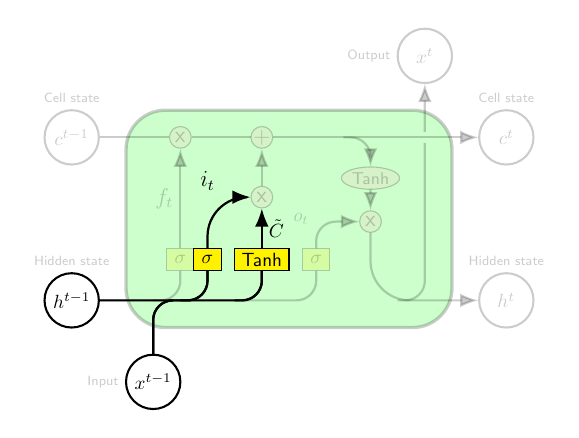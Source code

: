 % used to avoid putting the same thing several times...
% Command \empt{var1}{var2}
    \begin{tikzpicture}[
    % GLOBAL CFG
    font=\sf \scriptsize,
    >=LaTeX,
    scale = 0.69,
    every node/.style={scale=0.69},
    % Styles
    cell/.style={% For the main box
        rectangle, 
        rounded corners=5mm, 
        draw,
        very thick,
        },
    operator/.style={%For operators like +  and  x
        circle,
        draw,
        inner sep=-0.5pt,
        minimum height =.4cm,
        },
    function/.style={%For functions
        ellipse,
        draw,
        inner sep=1pt
        },
    ct/.style={% For external inputs and outputs
        circle,
        draw,
        line width = .75pt,
        minimum width=1cm,
        inner sep=1pt,
        },
    gt/.style={% For internal inputs
        rectangle,
        draw,
        minimum width=5mm,
        minimum height=4mm,
        inner sep=1pt
        },
    mylabel/.style={% something new that I have learned
        font=\scriptsize\sffamily ,
        opacity = 0.2]
        },
    ArrowC1/.style={% Arrows with rounded corners
        rounded corners=.25cm,
        thick,
        },
    ArrowC2/.style={% Arrows with big rounded corners
        rounded corners=.5cm,
        thick,
        },
    ]

%Start drawing the thing...    
    % Draw the cell: 
    \node [cell, minimum height =4cm, minimum width=6cm, fill = green
    , opacity=0.2] at (0,0){} ;

    % Draw inputs named ibox#
    \node [gt, fill = yellow, opacity = 0.2] (ibox1) at (-2,-0.75) {\normalsize $\sigma$}; % first sigma
    \node [gt, fill = yellow, opacity = 1.0] (ibox2) at (-1.5,-0.75) {\normalsize $\sigma$}; % second sigma
    \node [gt, minimum width=1cm, fill = yellow, opacity = 1.0] (ibox3) at (-0.5,-0.75) {\normalsize Tanh}; % 
    \node [gt, fill = yellow, opacity = 0.2] (ibox4) at (0.5,-0.75) {\normalsize $\sigma$}; % last sigmoid

    % Draw opérators   named mux# , add# and func# 
    % $\times$ istenfor x?
    \node [operator, fill = pink, opacity = 0.2] (mux1) at (-2,1.5) {\large x}; % cell state x
    \node [operator, fill = pink, opacity = 0.2] (add1) at (-0.5,1.5) {\large +}; % cell state +
    \node [operator, fill = pink, opacity = 0.2] (mux2) at (-0.5,0.4) {\large x}; %  (-0.5,0)
    \node [operator, fill = pink, opacity = 0.2] (mux3) at (1.5,-0.05) {\large x};
    \node [function, fill = pink, opacity = 0.2] (func1) at (1.5, 0.75) {\small Tanh};

    % Draw External inputs? named as basis c,h,x
    %\node[ct, label={[mylabel]Cell state}] (c) at (-4,1.5) {\empt{c}{t-1}};
    %\node[ct, label={[mylabel]Hidden state}, fill = purple, opacity =0.3] (h) at (-4,-1.5) {\empt{h}{t-1}};
    %\node[ct, label={[mylabel]left:Input}, fill = blue, opacity =0.3] (x) at (-2.5,-3) {\empt{x}{t}};
    
    % Removed labels , fill = purple, opacity =0.3
    \node[ct, label={[mylabel]Cell state}, opacity = 0.2] (c) at (-4,1.5) {\normalsize $c^{t-1}$};
    \node[ct, label={[mylabel]Hidden state}, opacity = 1.] (h) at (-4,-1.5) {\normalsize $h^{t-1}$};
    %\node[ct, label={[mylabel]left:Output}, opacity = 1.0] (x) at (-2.5,-3) {\normalsize $x^{t}$};
    \node[ct, label={[mylabel]left:Input}, opacity = 1.] (x) at (-2.5,-3) {\normalsize $x^{t-1}$};

    % Draw External outputs? named as basis c2,h2,x2
    \node[ct, label={[mylabel]Cell state}, opacity = 0.2] (c2) at (4,1.5) {\normalsize $c^{t}$};
    \node[ct, label={[mylabel]Hidden state}, opacity = 0.2] (h2) at (4,-1.5) {\normalsize $h^{t}$};
    \node[ct, label={[mylabel]left:Output}, opacity = 0.2] (x2) at (2.5,3) {\normalsize $x^{t}$};
    
    % Start connecting all.
    
    % Intersections and displacements are used. 
    % Drawing arrows    
    \draw [->, ArrowC1, opacity = 0.2] (c) -- (mux1) -- (add1) -- (c2);

    % Inputs
    \draw [ArrowC1, opacity = 0.2] (h) -| (ibox4) ;
    \draw [ArrowC1] (h) -| (ibox2)  ; % to second sigmoid
    \draw [ArrowC1, opacity = .2] (h -| ibox1)++(-0.5,0) -| (ibox1); % to second sigmoid

    \draw [ArrowC1, opacity = 1.2] (x -| h2)++(-6.2, 1.5) -| (x); % input to first sigmoid

    \draw [ArrowC1, opacity = 1.0] (h -| ibox2)++(-0.5,0) -| (ibox2); % to second sigmoid
    \draw [ArrowC1, opacity = 1.0] (h -| ibox3)++(-0.5,0) -| (ibox3); % to tanh
    \draw [ArrowC1, opacity = 1.] (x) -- (x |- h)-| (ibox3); % inout to tanh

    % Internal - possibility , rotate = 90
    \draw [->, ArrowC2, opacity = 0.2] (ibox1) -- (mux1) node[midway, left] {\large $f_t$};
    \draw [->, ArrowC2, opacity = 1.0] (ibox2) |- (mux2) node[midway, above] {\large $i_t$};
    \draw [->, ArrowC2, opacity = 1.0] (ibox3) -- (mux2) node[midway, right] {\normalsize $\Tilde{C}$};
    \draw [->, ArrowC1, opacity = 0.2] (ibox4) |- (mux3);
    \draw [->, ArrowC2, opacity = 0.2] (mux2) -- (add1);
    \draw [->, ArrowC1, opacity = 0.2] (add1 -| func1)++(-0.5,0) -| (func1); % node[midway, above] {d};
    \draw [->, ArrowC2, opacity = 0.2] (func1) -- (mux3) ;

    %Outputs
    \draw [->, ArrowC2, opacity=0.2] (mux3) |- (h2) ;
    \draw (c2 -| x2) ++(0,-0.1) coordinate (i1) node[midway, right, opacity=0.2] {\Large $o_t$};
    \draw [-, ArrowC1, opacity=0.2] (h2 -| x2)++(-0.5,0) -| (i1);
    \draw [->, ArrowC2, opacity=0.2] (i1)++(0,0.2) -- (x2) ;
    %\node [cell, minimum height =4cm, minimum width=6cm, fill = pink, opacity=.8] at (0,0){\Large A} ;
    %\node [cell, minimum height =4cm, minimum width=6cm, fill = green
    %, opacity=0.2] at (0,0){} ;
\end{tikzpicture}